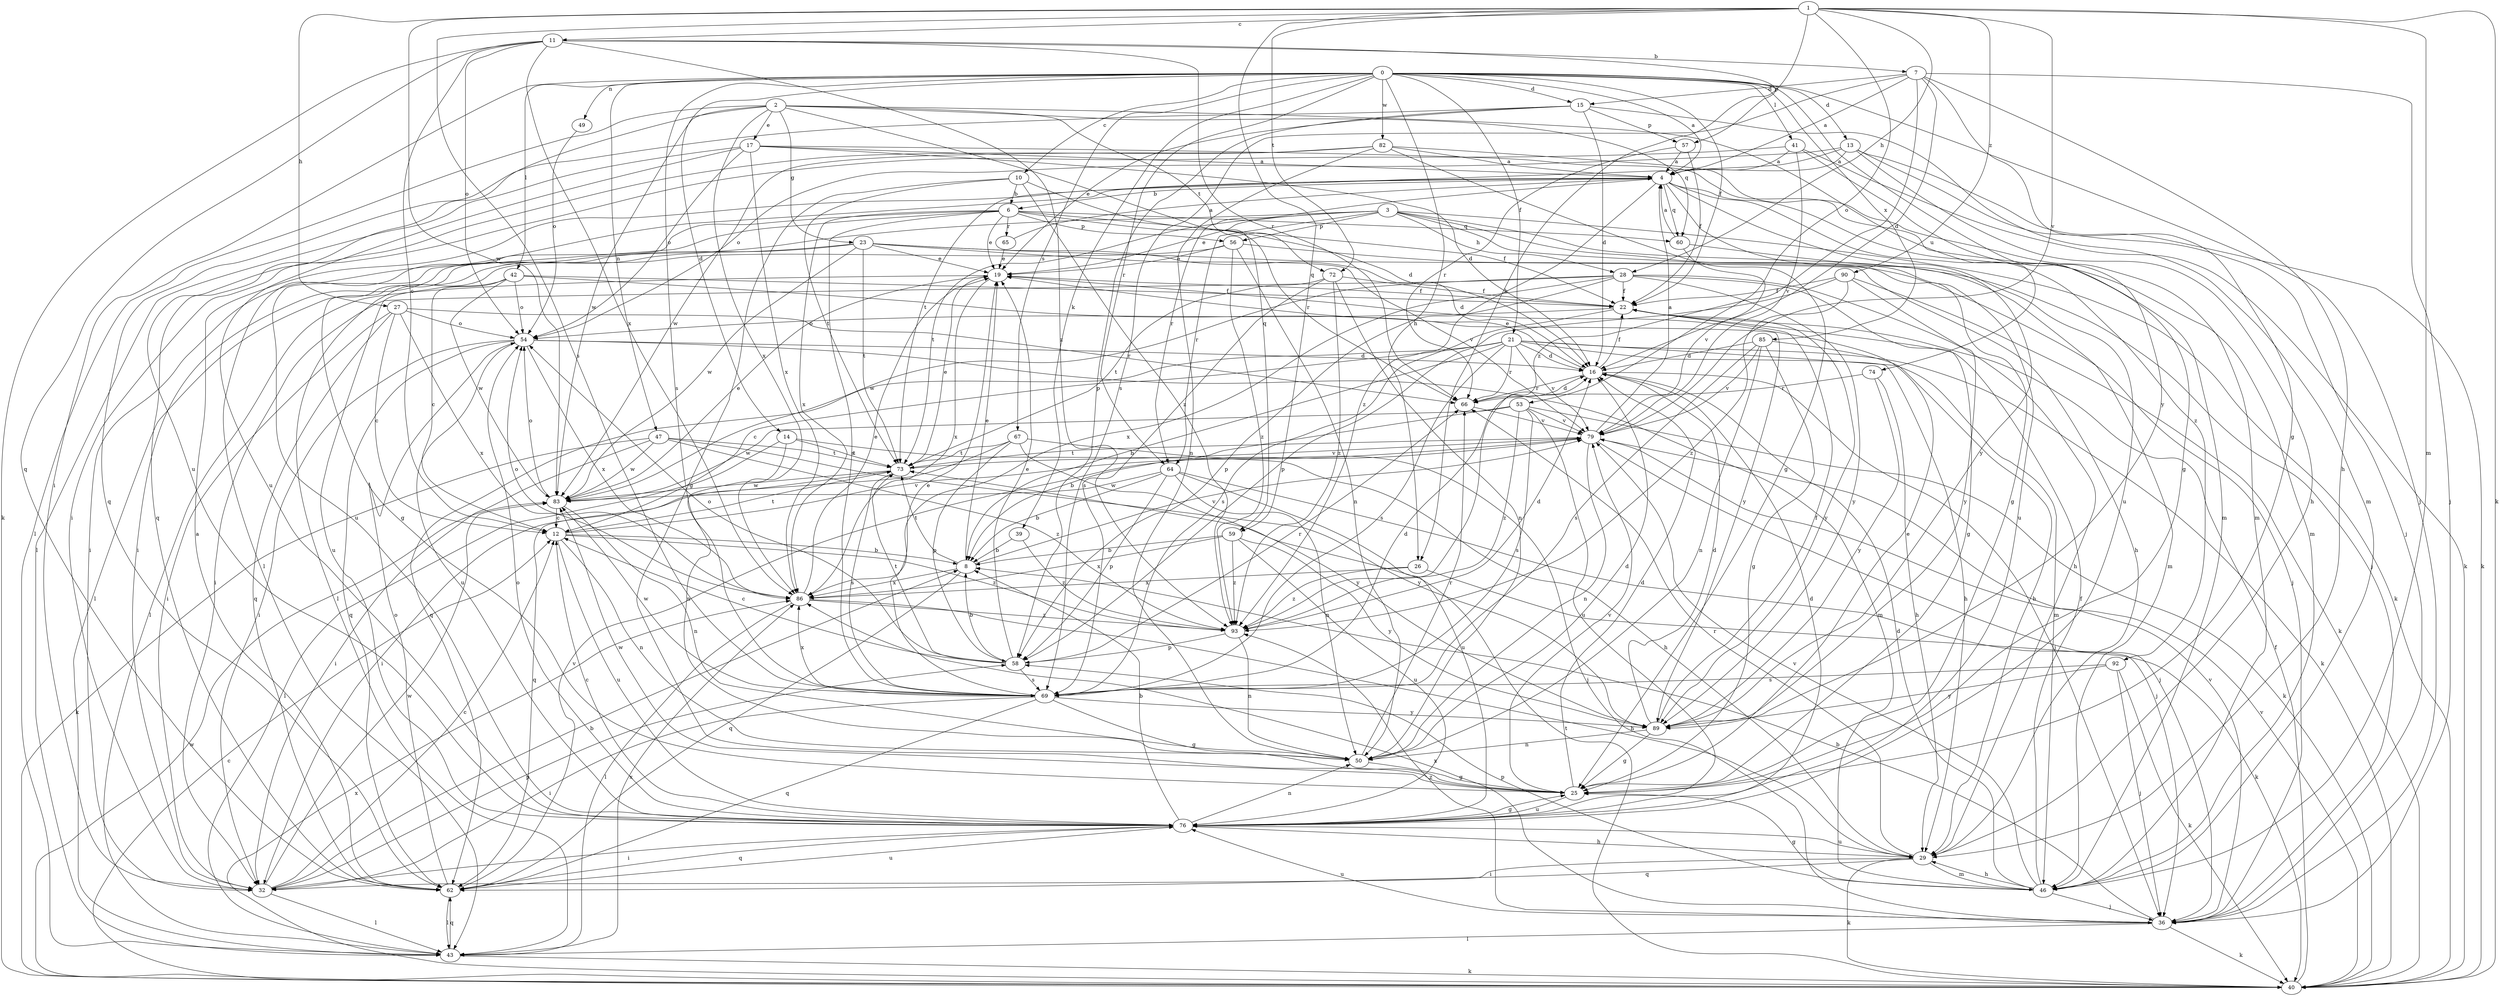 strict digraph  {
0;
1;
2;
3;
4;
6;
7;
8;
10;
11;
12;
13;
14;
15;
16;
17;
19;
21;
22;
23;
25;
26;
27;
28;
29;
32;
36;
39;
40;
41;
42;
43;
46;
47;
49;
50;
53;
54;
56;
57;
58;
59;
60;
62;
64;
65;
66;
67;
69;
72;
73;
74;
76;
79;
82;
83;
85;
86;
89;
90;
92;
93;
0 -> 4  [label=a];
0 -> 10  [label=c];
0 -> 13  [label=d];
0 -> 14  [label=d];
0 -> 15  [label=d];
0 -> 21  [label=f];
0 -> 22  [label=f];
0 -> 26  [label=h];
0 -> 32  [label=i];
0 -> 36  [label=j];
0 -> 39  [label=k];
0 -> 41  [label=l];
0 -> 42  [label=l];
0 -> 47  [label=n];
0 -> 49  [label=n];
0 -> 64  [label=r];
0 -> 67  [label=s];
0 -> 69  [label=s];
0 -> 82  [label=w];
0 -> 85  [label=x];
0 -> 89  [label=y];
1 -> 11  [label=c];
1 -> 26  [label=h];
1 -> 27  [label=h];
1 -> 28  [label=h];
1 -> 40  [label=k];
1 -> 46  [label=m];
1 -> 53  [label=o];
1 -> 59  [label=q];
1 -> 69  [label=s];
1 -> 72  [label=t];
1 -> 79  [label=v];
1 -> 83  [label=w];
1 -> 90  [label=z];
2 -> 17  [label=e];
2 -> 23  [label=g];
2 -> 43  [label=l];
2 -> 59  [label=q];
2 -> 60  [label=q];
2 -> 72  [label=t];
2 -> 74  [label=u];
2 -> 76  [label=u];
2 -> 83  [label=w];
2 -> 86  [label=x];
3 -> 19  [label=e];
3 -> 25  [label=g];
3 -> 28  [label=h];
3 -> 32  [label=i];
3 -> 36  [label=j];
3 -> 40  [label=k];
3 -> 56  [label=p];
3 -> 64  [label=r];
3 -> 73  [label=t];
3 -> 76  [label=u];
4 -> 6  [label=b];
4 -> 43  [label=l];
4 -> 46  [label=m];
4 -> 60  [label=q];
4 -> 64  [label=r];
4 -> 76  [label=u];
4 -> 89  [label=y];
4 -> 92  [label=z];
4 -> 93  [label=z];
6 -> 19  [label=e];
6 -> 22  [label=f];
6 -> 32  [label=i];
6 -> 56  [label=p];
6 -> 60  [label=q];
6 -> 65  [label=r];
6 -> 66  [label=r];
6 -> 69  [label=s];
6 -> 76  [label=u];
6 -> 86  [label=x];
7 -> 4  [label=a];
7 -> 15  [label=d];
7 -> 16  [label=d];
7 -> 25  [label=g];
7 -> 29  [label=h];
7 -> 36  [label=j];
7 -> 69  [label=s];
7 -> 93  [label=z];
8 -> 19  [label=e];
8 -> 62  [label=q];
8 -> 73  [label=t];
8 -> 79  [label=v];
8 -> 86  [label=x];
10 -> 6  [label=b];
10 -> 16  [label=d];
10 -> 25  [label=g];
10 -> 73  [label=t];
10 -> 93  [label=z];
11 -> 7  [label=b];
11 -> 12  [label=c];
11 -> 40  [label=k];
11 -> 54  [label=o];
11 -> 57  [label=p];
11 -> 62  [label=q];
11 -> 66  [label=r];
11 -> 86  [label=x];
11 -> 93  [label=z];
12 -> 8  [label=b];
12 -> 50  [label=n];
12 -> 73  [label=t];
12 -> 76  [label=u];
12 -> 79  [label=v];
12 -> 93  [label=z];
13 -> 4  [label=a];
13 -> 29  [label=h];
13 -> 36  [label=j];
13 -> 40  [label=k];
13 -> 54  [label=o];
13 -> 73  [label=t];
14 -> 29  [label=h];
14 -> 43  [label=l];
14 -> 50  [label=n];
14 -> 73  [label=t];
15 -> 16  [label=d];
15 -> 19  [label=e];
15 -> 46  [label=m];
15 -> 57  [label=p];
15 -> 58  [label=p];
15 -> 62  [label=q];
16 -> 19  [label=e];
16 -> 22  [label=f];
16 -> 36  [label=j];
16 -> 66  [label=r];
17 -> 4  [label=a];
17 -> 16  [label=d];
17 -> 43  [label=l];
17 -> 46  [label=m];
17 -> 54  [label=o];
17 -> 76  [label=u];
17 -> 86  [label=x];
19 -> 22  [label=f];
19 -> 43  [label=l];
19 -> 86  [label=x];
21 -> 8  [label=b];
21 -> 12  [label=c];
21 -> 16  [label=d];
21 -> 29  [label=h];
21 -> 40  [label=k];
21 -> 46  [label=m];
21 -> 62  [label=q];
21 -> 66  [label=r];
21 -> 69  [label=s];
21 -> 79  [label=v];
22 -> 54  [label=o];
22 -> 69  [label=s];
22 -> 89  [label=y];
23 -> 16  [label=d];
23 -> 19  [label=e];
23 -> 25  [label=g];
23 -> 29  [label=h];
23 -> 43  [label=l];
23 -> 73  [label=t];
23 -> 79  [label=v];
23 -> 83  [label=w];
25 -> 16  [label=d];
25 -> 19  [label=e];
25 -> 76  [label=u];
25 -> 79  [label=v];
25 -> 83  [label=w];
26 -> 40  [label=k];
26 -> 86  [label=x];
26 -> 93  [label=z];
27 -> 12  [label=c];
27 -> 32  [label=i];
27 -> 54  [label=o];
27 -> 62  [label=q];
27 -> 66  [label=r];
27 -> 86  [label=x];
28 -> 22  [label=f];
28 -> 25  [label=g];
28 -> 29  [label=h];
28 -> 32  [label=i];
28 -> 58  [label=p];
28 -> 83  [label=w];
28 -> 86  [label=x];
28 -> 89  [label=y];
29 -> 32  [label=i];
29 -> 40  [label=k];
29 -> 46  [label=m];
29 -> 62  [label=q];
29 -> 66  [label=r];
29 -> 76  [label=u];
32 -> 8  [label=b];
32 -> 12  [label=c];
32 -> 43  [label=l];
32 -> 58  [label=p];
32 -> 83  [label=w];
36 -> 8  [label=b];
36 -> 40  [label=k];
36 -> 43  [label=l];
36 -> 76  [label=u];
36 -> 79  [label=v];
36 -> 86  [label=x];
36 -> 93  [label=z];
39 -> 8  [label=b];
39 -> 93  [label=z];
40 -> 12  [label=c];
40 -> 22  [label=f];
40 -> 73  [label=t];
40 -> 79  [label=v];
40 -> 83  [label=w];
40 -> 86  [label=x];
41 -> 4  [label=a];
41 -> 25  [label=g];
41 -> 32  [label=i];
41 -> 40  [label=k];
41 -> 79  [label=v];
42 -> 12  [label=c];
42 -> 22  [label=f];
42 -> 54  [label=o];
42 -> 76  [label=u];
42 -> 83  [label=w];
42 -> 89  [label=y];
43 -> 40  [label=k];
43 -> 62  [label=q];
43 -> 86  [label=x];
46 -> 16  [label=d];
46 -> 22  [label=f];
46 -> 25  [label=g];
46 -> 29  [label=h];
46 -> 36  [label=j];
46 -> 58  [label=p];
46 -> 79  [label=v];
47 -> 32  [label=i];
47 -> 40  [label=k];
47 -> 73  [label=t];
47 -> 83  [label=w];
47 -> 89  [label=y];
47 -> 93  [label=z];
49 -> 54  [label=o];
50 -> 16  [label=d];
50 -> 25  [label=g];
50 -> 66  [label=r];
53 -> 8  [label=b];
53 -> 40  [label=k];
53 -> 69  [label=s];
53 -> 76  [label=u];
53 -> 79  [label=v];
53 -> 83  [label=w];
53 -> 93  [label=z];
54 -> 16  [label=d];
54 -> 32  [label=i];
54 -> 46  [label=m];
54 -> 62  [label=q];
54 -> 76  [label=u];
54 -> 86  [label=x];
56 -> 19  [label=e];
56 -> 36  [label=j];
56 -> 43  [label=l];
56 -> 50  [label=n];
56 -> 93  [label=z];
57 -> 4  [label=a];
57 -> 22  [label=f];
57 -> 66  [label=r];
58 -> 8  [label=b];
58 -> 12  [label=c];
58 -> 19  [label=e];
58 -> 54  [label=o];
58 -> 66  [label=r];
58 -> 69  [label=s];
58 -> 73  [label=t];
59 -> 8  [label=b];
59 -> 76  [label=u];
59 -> 86  [label=x];
59 -> 89  [label=y];
59 -> 93  [label=z];
60 -> 4  [label=a];
60 -> 46  [label=m];
60 -> 79  [label=v];
62 -> 4  [label=a];
62 -> 43  [label=l];
62 -> 54  [label=o];
62 -> 76  [label=u];
62 -> 79  [label=v];
64 -> 8  [label=b];
64 -> 36  [label=j];
64 -> 50  [label=n];
64 -> 58  [label=p];
64 -> 76  [label=u];
64 -> 83  [label=w];
65 -> 4  [label=a];
65 -> 19  [label=e];
66 -> 16  [label=d];
66 -> 79  [label=v];
67 -> 32  [label=i];
67 -> 36  [label=j];
67 -> 58  [label=p];
67 -> 73  [label=t];
67 -> 89  [label=y];
69 -> 16  [label=d];
69 -> 19  [label=e];
69 -> 25  [label=g];
69 -> 32  [label=i];
69 -> 62  [label=q];
69 -> 83  [label=w];
69 -> 86  [label=x];
69 -> 89  [label=y];
72 -> 22  [label=f];
72 -> 50  [label=n];
72 -> 69  [label=s];
72 -> 73  [label=t];
72 -> 93  [label=z];
73 -> 19  [label=e];
73 -> 62  [label=q];
73 -> 69  [label=s];
73 -> 79  [label=v];
73 -> 83  [label=w];
74 -> 29  [label=h];
74 -> 66  [label=r];
74 -> 89  [label=y];
76 -> 8  [label=b];
76 -> 12  [label=c];
76 -> 16  [label=d];
76 -> 25  [label=g];
76 -> 29  [label=h];
76 -> 32  [label=i];
76 -> 50  [label=n];
76 -> 54  [label=o];
76 -> 62  [label=q];
79 -> 4  [label=a];
79 -> 36  [label=j];
79 -> 50  [label=n];
79 -> 73  [label=t];
82 -> 4  [label=a];
82 -> 25  [label=g];
82 -> 46  [label=m];
82 -> 50  [label=n];
82 -> 62  [label=q];
82 -> 83  [label=w];
83 -> 12  [label=c];
83 -> 19  [label=e];
83 -> 50  [label=n];
83 -> 54  [label=o];
85 -> 16  [label=d];
85 -> 25  [label=g];
85 -> 29  [label=h];
85 -> 50  [label=n];
85 -> 69  [label=s];
85 -> 79  [label=v];
86 -> 19  [label=e];
86 -> 29  [label=h];
86 -> 43  [label=l];
86 -> 54  [label=o];
86 -> 93  [label=z];
89 -> 16  [label=d];
89 -> 22  [label=f];
89 -> 25  [label=g];
89 -> 50  [label=n];
90 -> 22  [label=f];
90 -> 40  [label=k];
90 -> 58  [label=p];
90 -> 89  [label=y];
90 -> 93  [label=z];
92 -> 36  [label=j];
92 -> 40  [label=k];
92 -> 69  [label=s];
92 -> 89  [label=y];
93 -> 16  [label=d];
93 -> 50  [label=n];
93 -> 58  [label=p];
}
